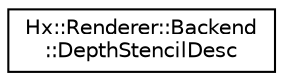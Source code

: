 digraph "Graphical Class Hierarchy"
{
  edge [fontname="Helvetica",fontsize="10",labelfontname="Helvetica",labelfontsize="10"];
  node [fontname="Helvetica",fontsize="10",shape=record];
  rankdir="LR";
  Node1 [label="Hx::Renderer::Backend\l::DepthStencilDesc",height=0.2,width=0.4,color="black", fillcolor="white", style="filled",URL="$structHx_1_1Renderer_1_1Backend_1_1DepthStencilDesc.html"];
}

